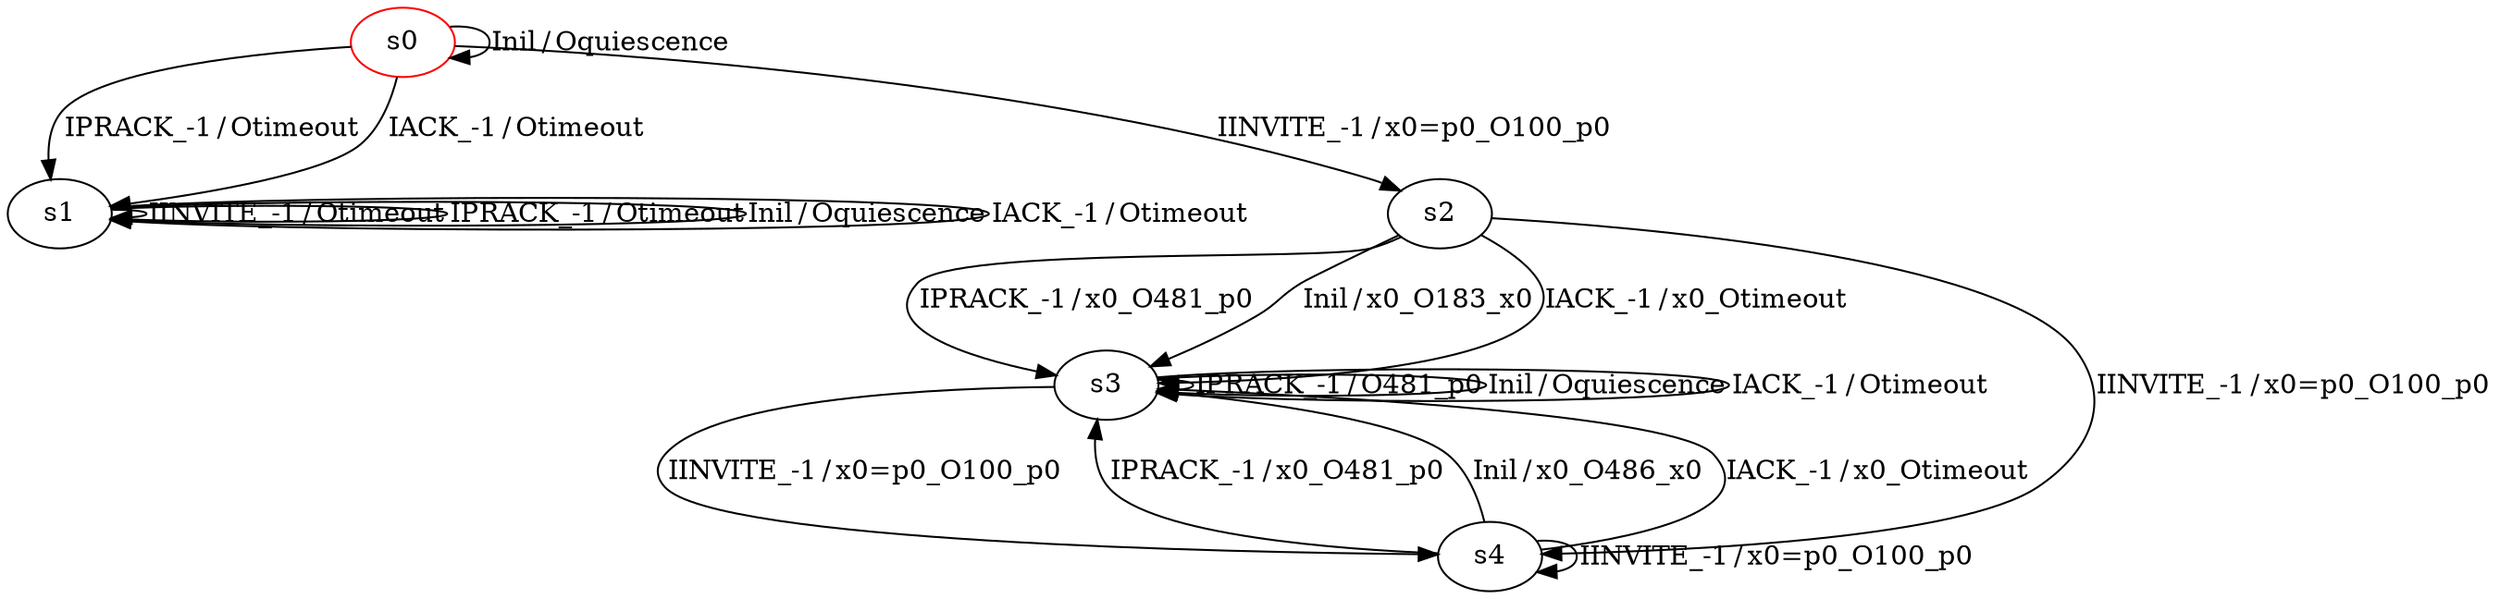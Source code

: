 digraph G {
label=""
s0 [color="red"]
s1
s2
s3
s4
s0 [label="s0"];
s0 -> s2[label=<<table border="0" cellpadding="1" cellspacing="0"><tr><td>IINVITE_-1</td><td>/</td><td>x0=p0_O100_p0</td></tr></table>>]
s0 -> s1[label=<<table border="0" cellpadding="1" cellspacing="0"><tr><td>IPRACK_-1</td><td>/</td><td>Otimeout</td></tr></table>>]
s0 -> s0[label=<<table border="0" cellpadding="1" cellspacing="0"><tr><td>Inil</td><td>/</td><td>Oquiescence</td></tr></table>>]
s0 -> s1[label=<<table border="0" cellpadding="1" cellspacing="0"><tr><td>IACK_-1</td><td>/</td><td>Otimeout</td></tr></table>>]
s1 [label="s1"];
s1 -> s1[label=<<table border="0" cellpadding="1" cellspacing="0"><tr><td>IINVITE_-1</td><td>/</td><td>Otimeout</td></tr></table>>]
s1 -> s1[label=<<table border="0" cellpadding="1" cellspacing="0"><tr><td>IPRACK_-1</td><td>/</td><td>Otimeout</td></tr></table>>]
s1 -> s1[label=<<table border="0" cellpadding="1" cellspacing="0"><tr><td>Inil</td><td>/</td><td>Oquiescence</td></tr></table>>]
s1 -> s1[label=<<table border="0" cellpadding="1" cellspacing="0"><tr><td>IACK_-1</td><td>/</td><td>Otimeout</td></tr></table>>]
s2 [label="s2"];
s2 -> s4[label=<<table border="0" cellpadding="1" cellspacing="0"><tr><td>IINVITE_-1</td><td>/</td><td>x0=p0_O100_p0</td></tr></table>>]
s2 -> s3[label=<<table border="0" cellpadding="1" cellspacing="0"><tr><td>IPRACK_-1</td><td>/</td><td>x0_O481_p0</td></tr></table>>]
s2 -> s3[label=<<table border="0" cellpadding="1" cellspacing="0"><tr><td>Inil</td><td>/</td><td>x0_O183_x0</td></tr></table>>]
s2 -> s3[label=<<table border="0" cellpadding="1" cellspacing="0"><tr><td>IACK_-1</td><td>/</td><td>x0_Otimeout</td></tr></table>>]
s3 [label="s3"];
s3 -> s4[label=<<table border="0" cellpadding="1" cellspacing="0"><tr><td>IINVITE_-1</td><td>/</td><td>x0=p0_O100_p0</td></tr></table>>]
s3 -> s3[label=<<table border="0" cellpadding="1" cellspacing="0"><tr><td>IPRACK_-1</td><td>/</td><td>O481_p0</td></tr></table>>]
s3 -> s3[label=<<table border="0" cellpadding="1" cellspacing="0"><tr><td>Inil</td><td>/</td><td>Oquiescence</td></tr></table>>]
s3 -> s3[label=<<table border="0" cellpadding="1" cellspacing="0"><tr><td>IACK_-1</td><td>/</td><td>Otimeout</td></tr></table>>]
s4 [label="s4"];
s4 -> s4[label=<<table border="0" cellpadding="1" cellspacing="0"><tr><td>IINVITE_-1</td><td>/</td><td>x0=p0_O100_p0</td></tr></table>>]
s4 -> s3[label=<<table border="0" cellpadding="1" cellspacing="0"><tr><td>IPRACK_-1</td><td>/</td><td>x0_O481_p0</td></tr></table>>]
s4 -> s3[label=<<table border="0" cellpadding="1" cellspacing="0"><tr><td>Inil</td><td>/</td><td>x0_O486_x0</td></tr></table>>]
s4 -> s3[label=<<table border="0" cellpadding="1" cellspacing="0"><tr><td>IACK_-1</td><td>/</td><td>x0_Otimeout</td></tr></table>>]
}
